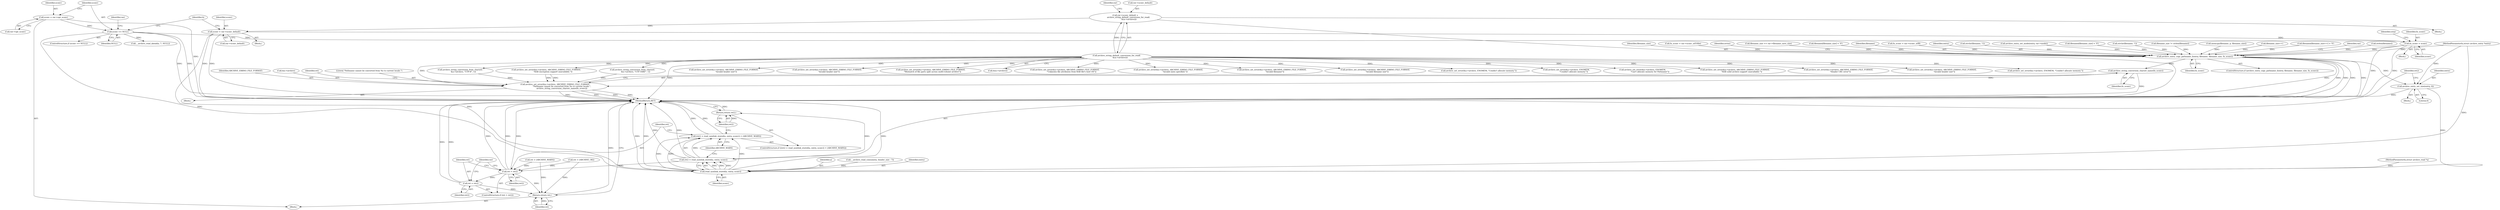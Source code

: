 digraph "0_libarchive_bfcfe6f04ed20db2504db8a254d1f40a1d84eb28_0@pointer" {
"1001060" [label="(Call,fn_sconv = sconv)"];
"1000159" [label="(Call,sconv == NULL)"];
"1000153" [label="(Call,sconv = rar->opt_sconv)"];
"1000183" [label="(Call,sconv = rar->sconv_default)"];
"1000169" [label="(Call,rar->sconv_default =\n          archive_string_default_conversion_for_read(\n            &(a->archive)))"];
"1000173" [label="(Call,archive_string_default_conversion_for_read(\n            &(a->archive)))"];
"1001674" [label="(Call,archive_entry_copy_pathname_l(entry, filename, filename_size, fn_sconv))"];
"1001701" [label="(Call,archive_string_conversion_charset_name(fn_sconv))"];
"1001694" [label="(Call,archive_set_error(&a->archive, ARCHIVE_ERRNO_FILE_FORMAT,\n                      \"Pathname cannot be converted from %s to current locale.\",\n                      archive_string_conversion_charset_name(fn_sconv)))"];
"1001720" [label="(Call,archive_entry_set_size(entry, 0))"];
"1001727" [label="(Call,read_symlink_stored(a, entry, sconv))"];
"1001724" [label="(Call,(ret2 = read_symlink_stored(a, entry, sconv)) < (ARCHIVE_WARN))"];
"1001725" [label="(Call,ret2 = read_symlink_stored(a, entry, sconv))"];
"1001732" [label="(Return,return ret2;)"];
"1001735" [label="(Call,ret > ret2)"];
"1001738" [label="(Call,ret = ret2)"];
"1001752" [label="(Return,return ret;)"];
"1001737" [label="(Identifier,ret2)"];
"1001059" [label="(Block,)"];
"1001067" [label="(Call,strchr(filename, '\\'))"];
"1000717" [label="(Call,filename_size != strlen(filename))"];
"1000180" [label="(Identifier,rar)"];
"1000162" [label="(Block,)"];
"1001739" [label="(Identifier,ret)"];
"1001062" [label="(Identifier,sconv)"];
"1001703" [label="(Call,ret = (ARCHIVE_WARN))"];
"1001144" [label="(Call,archive_set_error(&a->archive, ENOMEM, \"Couldn't allocate memory.\"))"];
"1001674" [label="(Call,archive_entry_copy_pathname_l(entry, filename, filename_size, fn_sconv))"];
"1000154" [label="(Identifier,sconv)"];
"1000700" [label="(Call,memcpy(filename, p, filename_size))"];
"1001720" [label="(Call,archive_entry_set_size(entry, 0))"];
"1001740" [label="(Identifier,ret2)"];
"1000121" [label="(Block,)"];
"1001694" [label="(Call,archive_set_error(&a->archive, ARCHIVE_ERRNO_FILE_FORMAT,\n                      \"Pathname cannot be converted from %s to current locale.\",\n                      archive_string_conversion_charset_name(fn_sconv)))"];
"1001699" [label="(Identifier,ARCHIVE_ERRNO_FILE_FORMAT)"];
"1001754" [label="(MethodReturn,RET)"];
"1000944" [label="(Call,filename_size++)"];
"1001735" [label="(Call,ret > ret2)"];
"1000676" [label="(Call,archive_set_error(&a->archive, ENOMEM,\n                        \"Couldn't allocate memory.\"))"];
"1001678" [label="(Identifier,fn_sconv)"];
"1000168" [label="(Block,)"];
"1000941" [label="(Call,filename[filename_size++] = '\0')"];
"1001710" [label="(Identifier,rar)"];
"1001685" [label="(Call,archive_set_error(&a->archive, ENOMEM,\n                        \"Can't allocate memory for Pathname\"))"];
"1000743" [label="(Call,strlen(filename))"];
"1000161" [label="(Identifier,NULL)"];
"1000356" [label="(Call,archive_set_error(&a->archive, ARCHIVE_ERRNO_FILE_FORMAT,\n                      \"RAR solid archive support unavailable.\"))"];
"1001677" [label="(Identifier,filename_size)"];
"1001722" [label="(Literal,0)"];
"1000400" [label="(Call,archive_set_error(&a->archive, ARCHIVE_ERRNO_FILE_FORMAT,\n      \"Header CRC error\"))"];
"1001398" [label="(Call,archive_set_error(&a->archive, ARCHIVE_ERRNO_FILE_FORMAT,\n        \"Invalid header size\"))"];
"1001303" [label="(Call,archive_set_error(&a->archive, ENOMEM, \"Couldn't allocate memory.\"))"];
"1001023" [label="(Call,archive_string_conversion_from_charset(\n           &a->archive, \"UTF-8\", 1))"];
"1000978" [label="(Call,fn_sconv = rar->sconv_utf16be)"];
"1001734" [label="(ControlStructure,if (ret > ret2))"];
"1000155" [label="(Call,rar->opt_sconv)"];
"1000191" [label="(Identifier,h)"];
"1001365" [label="(Call,archive_set_error(&a->archive, ARCHIVE_ERRNO_FILE_FORMAT,\n        \"Invalid header size\"))"];
"1001682" [label="(Identifier,errno)"];
"1001695" [label="(Call,&a->archive)"];
"1000192" [label="(Call,__archive_read_ahead(a, 7, NULL))"];
"1001724" [label="(Call,(ret2 = read_symlink_stored(a, entry, sconv)) < (ARCHIVE_WARN))"];
"1001721" [label="(Identifier,entry)"];
"1000153" [label="(Call,sconv = rar->opt_sconv)"];
"1001704" [label="(Identifier,ret)"];
"1000158" [label="(ControlStructure,if (sconv == NULL))"];
"1001738" [label="(Call,ret = ret2)"];
"1001723" [label="(ControlStructure,if ((ret2 = read_symlink_stored(a, entry, sconv)) < (ARCHIVE_WARN)))"];
"1000232" [label="(Call,archive_set_error(&a->archive, ARCHIVE_ERRNO_FILE_FORMAT,\n      \"Invalid header size\"))"];
"1000140" [label="(Call,ret = (ARCHIVE_OK))"];
"1001700" [label="(Literal,\"Pathname cannot be converted from %s to current locale.\")"];
"1000118" [label="(MethodParameterIn,struct archive_read *a)"];
"1001730" [label="(Identifier,sconv)"];
"1001728" [label="(Identifier,a)"];
"1001731" [label="(Identifier,ARCHIVE_WARN)"];
"1000119" [label="(MethodParameterIn,struct archive_entry *entry)"];
"1000184" [label="(Identifier,sconv)"];
"1000471" [label="(Call,archive_set_error(&a->archive, ARCHIVE_ERRNO_FILE_FORMAT,\n                      \"RAR encryption support unavailable.\"))"];
"1001247" [label="(Call,archive_set_error(&a->archive, ARCHIVE_ERRNO_FILE_FORMAT,\n      \"Mismatch of file parts split across multi-volume archive\"))"];
"1001084" [label="(Call,filename_size == rar->filename_save_size)"];
"1000166" [label="(Identifier,rar)"];
"1001066" [label="(Identifier,strp)"];
"1000170" [label="(Call,rar->sconv_default)"];
"1001736" [label="(Identifier,ret)"];
"1000947" [label="(Call,filename[filename_size] = '\0')"];
"1001679" [label="(Block,)"];
"1001407" [label="(Call,__archive_read_consume(a, header_size - 7))"];
"1001714" [label="(Block,)"];
"1000160" [label="(Identifier,sconv)"];
"1001732" [label="(Return,return ret2;)"];
"1000185" [label="(Call,rar->sconv_default)"];
"1001752" [label="(Return,return ret;)"];
"1001753" [label="(Identifier,ret)"];
"1000963" [label="(Call,archive_string_conversion_from_charset(\n           &a->archive, \"UTF-16BE\", 1))"];
"1001676" [label="(Identifier,filename)"];
"1001038" [label="(Call,fn_sconv = rar->sconv_utf8)"];
"1001733" [label="(Identifier,ret2)"];
"1001675" [label="(Identifier,entry)"];
"1000183" [label="(Call,sconv = rar->sconv_default)"];
"1001702" [label="(Identifier,fn_sconv)"];
"1001729" [label="(Identifier,entry)"];
"1001061" [label="(Identifier,fn_sconv)"];
"1001744" [label="(Identifier,rar)"];
"1001047" [label="(Call,strchr(filename, '\\'))"];
"1000169" [label="(Call,rar->sconv_default =\n          archive_string_default_conversion_for_read(\n            &(a->archive)))"];
"1001725" [label="(Call,ret2 = read_symlink_stored(a, entry, sconv))"];
"1000174" [label="(Call,&(a->archive))"];
"1001727" [label="(Call,read_symlink_stored(a, entry, sconv))"];
"1001508" [label="(Call,archive_set_error(&a->archive, ARCHIVE_ERRNO_FILE_FORMAT,\n                      \"Unknown file attributes from RAR file's host OS\"))"];
"1000560" [label="(Call,archive_set_error(&a->archive, ARCHIVE_ERRNO_FILE_FORMAT,\n                      \"Invalid sizes specified.\"))"];
"1000932" [label="(Call,archive_set_error(&a->archive, ARCHIVE_ERRNO_FILE_FORMAT,\n          \"Invalid filename\"))"];
"1000635" [label="(Call,archive_set_error(&a->archive, ARCHIVE_ERRNO_FILE_FORMAT,\n      \"Invalid filename size\"))"];
"1000159" [label="(Call,sconv == NULL)"];
"1001668" [label="(Call,archive_entry_set_mode(entry, rar->mode))"];
"1000704" [label="(Call,filename[filename_size] = '\0')"];
"1001060" [label="(Call,fn_sconv = sconv)"];
"1000173" [label="(Call,archive_string_default_conversion_for_read(\n            &(a->archive)))"];
"1001701" [label="(Call,archive_string_conversion_charset_name(fn_sconv))"];
"1001726" [label="(Identifier,ret2)"];
"1001673" [label="(ControlStructure,if (archive_entry_copy_pathname_l(entry, filename, filename_size, fn_sconv)))"];
"1001060" -> "1001059"  [label="AST: "];
"1001060" -> "1001062"  [label="CFG: "];
"1001061" -> "1001060"  [label="AST: "];
"1001062" -> "1001060"  [label="AST: "];
"1001066" -> "1001060"  [label="CFG: "];
"1001060" -> "1001754"  [label="DDG: "];
"1001060" -> "1001754"  [label="DDG: "];
"1000159" -> "1001060"  [label="DDG: "];
"1000183" -> "1001060"  [label="DDG: "];
"1001060" -> "1001674"  [label="DDG: "];
"1000159" -> "1000158"  [label="AST: "];
"1000159" -> "1000161"  [label="CFG: "];
"1000160" -> "1000159"  [label="AST: "];
"1000161" -> "1000159"  [label="AST: "];
"1000166" -> "1000159"  [label="CFG: "];
"1000191" -> "1000159"  [label="CFG: "];
"1000159" -> "1001754"  [label="DDG: "];
"1000159" -> "1001754"  [label="DDG: "];
"1000153" -> "1000159"  [label="DDG: "];
"1000159" -> "1000192"  [label="DDG: "];
"1000159" -> "1001727"  [label="DDG: "];
"1000153" -> "1000121"  [label="AST: "];
"1000153" -> "1000155"  [label="CFG: "];
"1000154" -> "1000153"  [label="AST: "];
"1000155" -> "1000153"  [label="AST: "];
"1000160" -> "1000153"  [label="CFG: "];
"1000153" -> "1001754"  [label="DDG: "];
"1000183" -> "1000162"  [label="AST: "];
"1000183" -> "1000185"  [label="CFG: "];
"1000184" -> "1000183"  [label="AST: "];
"1000185" -> "1000183"  [label="AST: "];
"1000191" -> "1000183"  [label="CFG: "];
"1000183" -> "1001754"  [label="DDG: "];
"1000183" -> "1001754"  [label="DDG: "];
"1000169" -> "1000183"  [label="DDG: "];
"1000183" -> "1001727"  [label="DDG: "];
"1000169" -> "1000168"  [label="AST: "];
"1000169" -> "1000173"  [label="CFG: "];
"1000170" -> "1000169"  [label="AST: "];
"1000173" -> "1000169"  [label="AST: "];
"1000180" -> "1000169"  [label="CFG: "];
"1000169" -> "1001754"  [label="DDG: "];
"1000173" -> "1000169"  [label="DDG: "];
"1000173" -> "1000174"  [label="CFG: "];
"1000174" -> "1000173"  [label="AST: "];
"1000173" -> "1001754"  [label="DDG: "];
"1000173" -> "1000232"  [label="DDG: "];
"1000173" -> "1000356"  [label="DDG: "];
"1000173" -> "1000400"  [label="DDG: "];
"1000173" -> "1000471"  [label="DDG: "];
"1000173" -> "1000560"  [label="DDG: "];
"1000173" -> "1000635"  [label="DDG: "];
"1000173" -> "1000676"  [label="DDG: "];
"1000173" -> "1000932"  [label="DDG: "];
"1000173" -> "1000963"  [label="DDG: "];
"1000173" -> "1001023"  [label="DDG: "];
"1000173" -> "1001144"  [label="DDG: "];
"1000173" -> "1001247"  [label="DDG: "];
"1000173" -> "1001303"  [label="DDG: "];
"1000173" -> "1001365"  [label="DDG: "];
"1000173" -> "1001398"  [label="DDG: "];
"1000173" -> "1001508"  [label="DDG: "];
"1000173" -> "1001685"  [label="DDG: "];
"1000173" -> "1001694"  [label="DDG: "];
"1001674" -> "1001673"  [label="AST: "];
"1001674" -> "1001678"  [label="CFG: "];
"1001675" -> "1001674"  [label="AST: "];
"1001676" -> "1001674"  [label="AST: "];
"1001677" -> "1001674"  [label="AST: "];
"1001678" -> "1001674"  [label="AST: "];
"1001682" -> "1001674"  [label="CFG: "];
"1001710" -> "1001674"  [label="CFG: "];
"1001674" -> "1001754"  [label="DDG: "];
"1001674" -> "1001754"  [label="DDG: "];
"1001674" -> "1001754"  [label="DDG: "];
"1001674" -> "1001754"  [label="DDG: "];
"1001674" -> "1001754"  [label="DDG: "];
"1001668" -> "1001674"  [label="DDG: "];
"1000119" -> "1001674"  [label="DDG: "];
"1000941" -> "1001674"  [label="DDG: "];
"1001047" -> "1001674"  [label="DDG: "];
"1000947" -> "1001674"  [label="DDG: "];
"1000704" -> "1001674"  [label="DDG: "];
"1001067" -> "1001674"  [label="DDG: "];
"1000743" -> "1001674"  [label="DDG: "];
"1000944" -> "1001674"  [label="DDG: "];
"1001084" -> "1001674"  [label="DDG: "];
"1000717" -> "1001674"  [label="DDG: "];
"1000700" -> "1001674"  [label="DDG: "];
"1000978" -> "1001674"  [label="DDG: "];
"1001038" -> "1001674"  [label="DDG: "];
"1001674" -> "1001701"  [label="DDG: "];
"1001674" -> "1001720"  [label="DDG: "];
"1001701" -> "1001694"  [label="AST: "];
"1001701" -> "1001702"  [label="CFG: "];
"1001702" -> "1001701"  [label="AST: "];
"1001694" -> "1001701"  [label="CFG: "];
"1001701" -> "1001754"  [label="DDG: "];
"1001701" -> "1001694"  [label="DDG: "];
"1001694" -> "1001679"  [label="AST: "];
"1001695" -> "1001694"  [label="AST: "];
"1001699" -> "1001694"  [label="AST: "];
"1001700" -> "1001694"  [label="AST: "];
"1001704" -> "1001694"  [label="CFG: "];
"1001694" -> "1001754"  [label="DDG: "];
"1001694" -> "1001754"  [label="DDG: "];
"1001694" -> "1001754"  [label="DDG: "];
"1001694" -> "1001754"  [label="DDG: "];
"1001023" -> "1001694"  [label="DDG: "];
"1000471" -> "1001694"  [label="DDG: "];
"1000471" -> "1001694"  [label="DDG: "];
"1000963" -> "1001694"  [label="DDG: "];
"1001720" -> "1001714"  [label="AST: "];
"1001720" -> "1001722"  [label="CFG: "];
"1001721" -> "1001720"  [label="AST: "];
"1001722" -> "1001720"  [label="AST: "];
"1001726" -> "1001720"  [label="CFG: "];
"1001720" -> "1001754"  [label="DDG: "];
"1000119" -> "1001720"  [label="DDG: "];
"1001720" -> "1001727"  [label="DDG: "];
"1001727" -> "1001725"  [label="AST: "];
"1001727" -> "1001730"  [label="CFG: "];
"1001728" -> "1001727"  [label="AST: "];
"1001729" -> "1001727"  [label="AST: "];
"1001730" -> "1001727"  [label="AST: "];
"1001725" -> "1001727"  [label="CFG: "];
"1001727" -> "1001754"  [label="DDG: "];
"1001727" -> "1001754"  [label="DDG: "];
"1001727" -> "1001754"  [label="DDG: "];
"1001727" -> "1001724"  [label="DDG: "];
"1001727" -> "1001724"  [label="DDG: "];
"1001727" -> "1001724"  [label="DDG: "];
"1001727" -> "1001725"  [label="DDG: "];
"1001727" -> "1001725"  [label="DDG: "];
"1001727" -> "1001725"  [label="DDG: "];
"1001407" -> "1001727"  [label="DDG: "];
"1000118" -> "1001727"  [label="DDG: "];
"1000119" -> "1001727"  [label="DDG: "];
"1001724" -> "1001723"  [label="AST: "];
"1001724" -> "1001731"  [label="CFG: "];
"1001725" -> "1001724"  [label="AST: "];
"1001731" -> "1001724"  [label="AST: "];
"1001733" -> "1001724"  [label="CFG: "];
"1001736" -> "1001724"  [label="CFG: "];
"1001724" -> "1001754"  [label="DDG: "];
"1001724" -> "1001754"  [label="DDG: "];
"1001725" -> "1001724"  [label="DDG: "];
"1001726" -> "1001725"  [label="AST: "];
"1001731" -> "1001725"  [label="CFG: "];
"1001725" -> "1001754"  [label="DDG: "];
"1001725" -> "1001754"  [label="DDG: "];
"1001725" -> "1001732"  [label="DDG: "];
"1001725" -> "1001735"  [label="DDG: "];
"1001732" -> "1001723"  [label="AST: "];
"1001732" -> "1001733"  [label="CFG: "];
"1001733" -> "1001732"  [label="AST: "];
"1001754" -> "1001732"  [label="CFG: "];
"1001732" -> "1001754"  [label="DDG: "];
"1001733" -> "1001732"  [label="DDG: "];
"1001735" -> "1001734"  [label="AST: "];
"1001735" -> "1001737"  [label="CFG: "];
"1001736" -> "1001735"  [label="AST: "];
"1001737" -> "1001735"  [label="AST: "];
"1001739" -> "1001735"  [label="CFG: "];
"1001744" -> "1001735"  [label="CFG: "];
"1001735" -> "1001754"  [label="DDG: "];
"1001735" -> "1001754"  [label="DDG: "];
"1001735" -> "1001754"  [label="DDG: "];
"1000140" -> "1001735"  [label="DDG: "];
"1001703" -> "1001735"  [label="DDG: "];
"1001735" -> "1001738"  [label="DDG: "];
"1001735" -> "1001752"  [label="DDG: "];
"1001738" -> "1001734"  [label="AST: "];
"1001738" -> "1001740"  [label="CFG: "];
"1001739" -> "1001738"  [label="AST: "];
"1001740" -> "1001738"  [label="AST: "];
"1001744" -> "1001738"  [label="CFG: "];
"1001738" -> "1001754"  [label="DDG: "];
"1001738" -> "1001754"  [label="DDG: "];
"1001738" -> "1001752"  [label="DDG: "];
"1001752" -> "1000121"  [label="AST: "];
"1001752" -> "1001753"  [label="CFG: "];
"1001753" -> "1001752"  [label="AST: "];
"1001754" -> "1001752"  [label="CFG: "];
"1001752" -> "1001754"  [label="DDG: "];
"1001753" -> "1001752"  [label="DDG: "];
"1000140" -> "1001752"  [label="DDG: "];
"1001703" -> "1001752"  [label="DDG: "];
}
